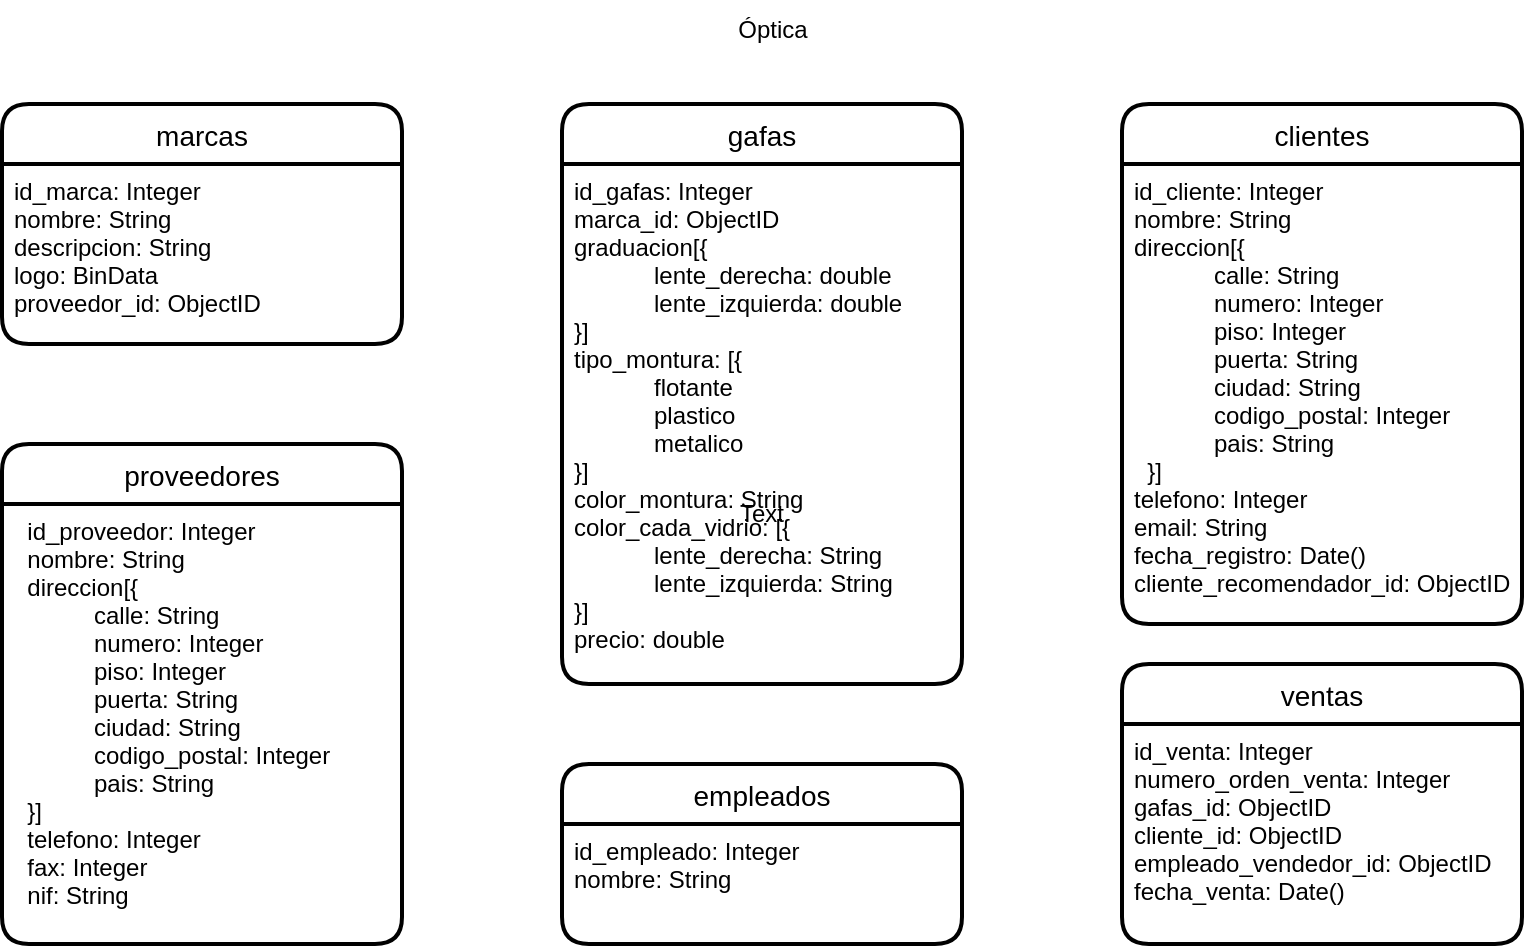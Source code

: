 <mxfile version="21.3.8" type="device">
  <diagram id="R2lEEEUBdFMjLlhIrx00" name="Page-1">
    <mxGraphModel dx="1050" dy="483" grid="1" gridSize="10" guides="1" tooltips="1" connect="1" arrows="1" fold="1" page="1" pageScale="1" pageWidth="850" pageHeight="1100" math="0" shadow="0" extFonts="Permanent Marker^https://fonts.googleapis.com/css?family=Permanent+Marker">
      <root>
        <mxCell id="0" />
        <mxCell id="1" parent="0" />
        <mxCell id="cukVlatbzaXCvt38CcIX-31" value="proveedores" style="swimlane;childLayout=stackLayout;horizontal=1;startSize=30;horizontalStack=0;rounded=1;fontSize=14;fontStyle=0;strokeWidth=2;resizeParent=0;resizeLast=1;shadow=0;dashed=0;align=center;" parent="1" vertex="1">
          <mxGeometry x="40" y="270" width="200" height="250" as="geometry">
            <mxRectangle x="50" y="40" width="80" height="30" as="alternateBounds" />
          </mxGeometry>
        </mxCell>
        <mxCell id="cukVlatbzaXCvt38CcIX-32" value="  id_proveedor: Integer &#xa;  nombre: String&#xa;  direccion[{&#xa;            calle: String&#xa;            numero: Integer&#xa;            piso: Integer&#xa;            puerta: String&#xa;            ciudad: String&#xa;            codigo_postal: Integer&#xa;            pais: String&#xa;  }]&#xa;  telefono: Integer&#xa;  fax: Integer&#xa;  nif: String" style="align=left;strokeColor=none;fillColor=none;spacingLeft=4;fontSize=12;verticalAlign=top;resizable=0;rotatable=0;part=1;" parent="cukVlatbzaXCvt38CcIX-31" vertex="1">
          <mxGeometry y="30" width="200" height="220" as="geometry" />
        </mxCell>
        <mxCell id="cukVlatbzaXCvt38CcIX-36" value="marcas" style="swimlane;childLayout=stackLayout;horizontal=1;startSize=30;horizontalStack=0;rounded=1;fontSize=14;fontStyle=0;strokeWidth=2;resizeParent=0;resizeLast=1;shadow=0;dashed=0;align=center;" parent="1" vertex="1">
          <mxGeometry x="40" y="100" width="200" height="120" as="geometry" />
        </mxCell>
        <mxCell id="cukVlatbzaXCvt38CcIX-37" value="id_marca: Integer&#xa;nombre: String&#xa;descripcion: String&#xa;logo: BinData&#xa;proveedor_id: ObjectID&#xa;" style="align=left;strokeColor=none;fillColor=none;spacingLeft=4;fontSize=12;verticalAlign=top;resizable=0;rotatable=0;part=1;" parent="cukVlatbzaXCvt38CcIX-36" vertex="1">
          <mxGeometry y="30" width="200" height="90" as="geometry" />
        </mxCell>
        <mxCell id="cukVlatbzaXCvt38CcIX-38" value="gafas" style="swimlane;childLayout=stackLayout;horizontal=1;startSize=30;horizontalStack=0;rounded=1;fontSize=14;fontStyle=0;strokeWidth=2;resizeParent=0;resizeLast=1;shadow=0;dashed=0;align=center;" parent="1" vertex="1">
          <mxGeometry x="320" y="100" width="200" height="290" as="geometry">
            <mxRectangle x="380" y="5" width="70" height="30" as="alternateBounds" />
          </mxGeometry>
        </mxCell>
        <mxCell id="cukVlatbzaXCvt38CcIX-39" value="id_gafas: Integer&#xa;marca_id: ObjectID&#xa;graduacion[{&#xa;            lente_derecha: double&#xa;            lente_izquierda: double&#xa;}]&#xa;tipo_montura: [{&#xa;            flotante&#xa;            plastico&#xa;            metalico&#xa;}]&#xa;color_montura: String&#xa;color_cada_vidrio: [{&#xa;            lente_derecha: String&#xa;            lente_izquierda: String&#xa;}]&#xa;precio: double" style="align=left;strokeColor=none;fillColor=none;spacingLeft=4;fontSize=12;verticalAlign=top;resizable=0;rotatable=0;part=1;" parent="cukVlatbzaXCvt38CcIX-38" vertex="1">
          <mxGeometry y="30" width="200" height="260" as="geometry" />
        </mxCell>
        <mxCell id="cukVlatbzaXCvt38CcIX-47" value="clientes" style="swimlane;childLayout=stackLayout;horizontal=1;startSize=30;horizontalStack=0;rounded=1;fontSize=14;fontStyle=0;strokeWidth=2;resizeParent=0;resizeLast=1;shadow=0;dashed=0;align=center;" parent="1" vertex="1">
          <mxGeometry x="600" y="100" width="200" height="260" as="geometry" />
        </mxCell>
        <mxCell id="cukVlatbzaXCvt38CcIX-48" value="id_cliente: Integer&#xa;nombre: String&#xa;direccion[{&#xa;            calle: String&#xa;            numero: Integer&#xa;            piso: Integer&#xa;            puerta: String&#xa;            ciudad: String&#xa;            codigo_postal: Integer&#xa;            pais: String&#xa;  }]&#xa;telefono: Integer&#xa;email: String&#xa;fecha_registro: Date()&#xa;cliente_recomendador_id: ObjectID" style="align=left;strokeColor=none;fillColor=none;spacingLeft=4;fontSize=12;verticalAlign=top;resizable=0;rotatable=0;part=1;" parent="cukVlatbzaXCvt38CcIX-47" vertex="1">
          <mxGeometry y="30" width="200" height="230" as="geometry" />
        </mxCell>
        <mxCell id="cukVlatbzaXCvt38CcIX-52" value="ventas" style="swimlane;childLayout=stackLayout;horizontal=1;startSize=30;horizontalStack=0;rounded=1;fontSize=14;fontStyle=0;strokeWidth=2;resizeParent=0;resizeLast=1;shadow=0;dashed=0;align=center;" parent="1" vertex="1">
          <mxGeometry x="600" y="380" width="200" height="140" as="geometry">
            <mxRectangle x="680" y="15" width="80" height="30" as="alternateBounds" />
          </mxGeometry>
        </mxCell>
        <mxCell id="cukVlatbzaXCvt38CcIX-53" value="id_venta: Integer&#xa;numero_orden_venta: Integer&#xa;gafas_id: ObjectID&#xa;cliente_id: ObjectID&#xa;empleado_vendedor_id: ObjectID&#xa;fecha_venta: Date()&#xa;" style="align=left;strokeColor=none;fillColor=none;spacingLeft=4;fontSize=12;verticalAlign=top;resizable=0;rotatable=0;part=1;" parent="cukVlatbzaXCvt38CcIX-52" vertex="1">
          <mxGeometry y="30" width="200" height="110" as="geometry" />
        </mxCell>
        <mxCell id="cukVlatbzaXCvt38CcIX-65" value="empleados" style="swimlane;childLayout=stackLayout;horizontal=1;startSize=30;horizontalStack=0;rounded=1;fontSize=14;fontStyle=0;strokeWidth=2;resizeParent=0;resizeLast=1;shadow=0;dashed=0;align=center;" parent="1" vertex="1">
          <mxGeometry x="320" y="430" width="200" height="90" as="geometry">
            <mxRectangle x="380" y="160" width="100" height="30" as="alternateBounds" />
          </mxGeometry>
        </mxCell>
        <mxCell id="cukVlatbzaXCvt38CcIX-66" value="id_empleado: Integer&#xa;nombre: String" style="align=left;strokeColor=none;fillColor=none;spacingLeft=4;fontSize=12;verticalAlign=top;resizable=0;rotatable=0;part=1;" parent="cukVlatbzaXCvt38CcIX-65" vertex="1">
          <mxGeometry y="30" width="200" height="60" as="geometry" />
        </mxCell>
        <mxCell id="1faDFLqwwvK5krKil411-3" value="Text" style="text;strokeColor=none;align=center;fillColor=none;html=1;verticalAlign=middle;whiteSpace=wrap;rounded=0;" vertex="1" parent="1">
          <mxGeometry x="390" y="290" width="60" height="30" as="geometry" />
        </mxCell>
        <mxCell id="1faDFLqwwvK5krKil411-4" value="Óptica" style="text;html=1;align=center;verticalAlign=middle;resizable=0;points=[];autosize=1;strokeColor=none;fillColor=none;" vertex="1" parent="1">
          <mxGeometry x="395" y="48" width="60" height="30" as="geometry" />
        </mxCell>
      </root>
    </mxGraphModel>
  </diagram>
</mxfile>

